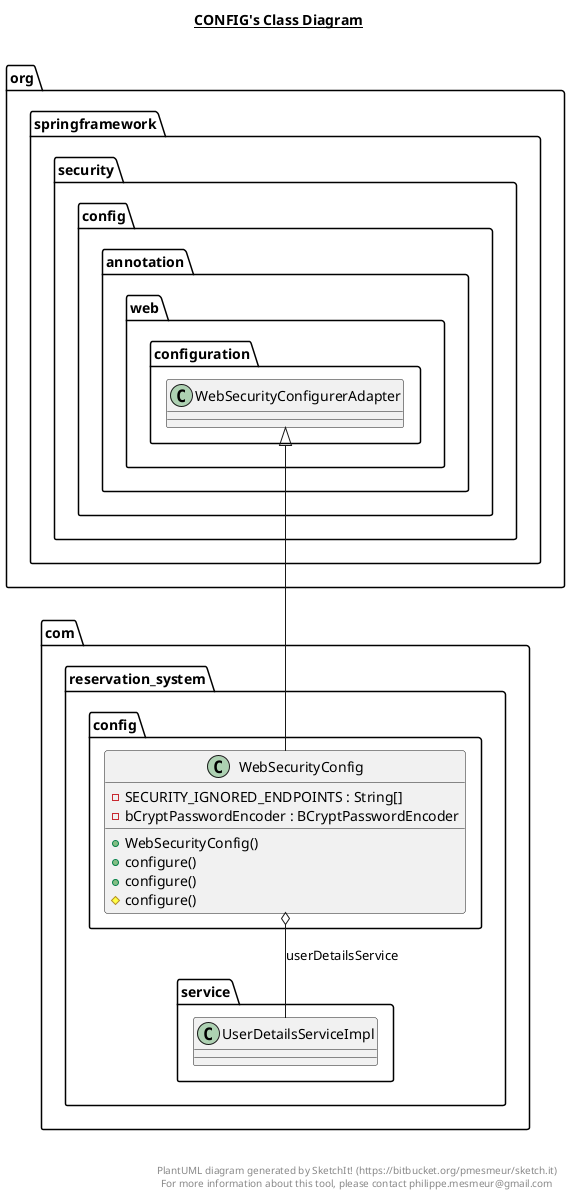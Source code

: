 @startuml

title __CONFIG's Class Diagram__\n

  namespace com.reservation_system {
    namespace config {
      class com.reservation_system.config.WebSecurityConfig {
          - SECURITY_IGNORED_ENDPOINTS : String[]
          - bCryptPasswordEncoder : BCryptPasswordEncoder
          + WebSecurityConfig()
          + configure()
          + configure()
          # configure()
      }
    }
  }
  

  com.reservation_system.config.WebSecurityConfig -up-|> org.springframework.security.config.annotation.web.configuration.WebSecurityConfigurerAdapter
  com.reservation_system.config.WebSecurityConfig o-- com.reservation_system.service.UserDetailsServiceImpl : userDetailsService


right footer


PlantUML diagram generated by SketchIt! (https://bitbucket.org/pmesmeur/sketch.it)
For more information about this tool, please contact philippe.mesmeur@gmail.com
endfooter

@enduml
